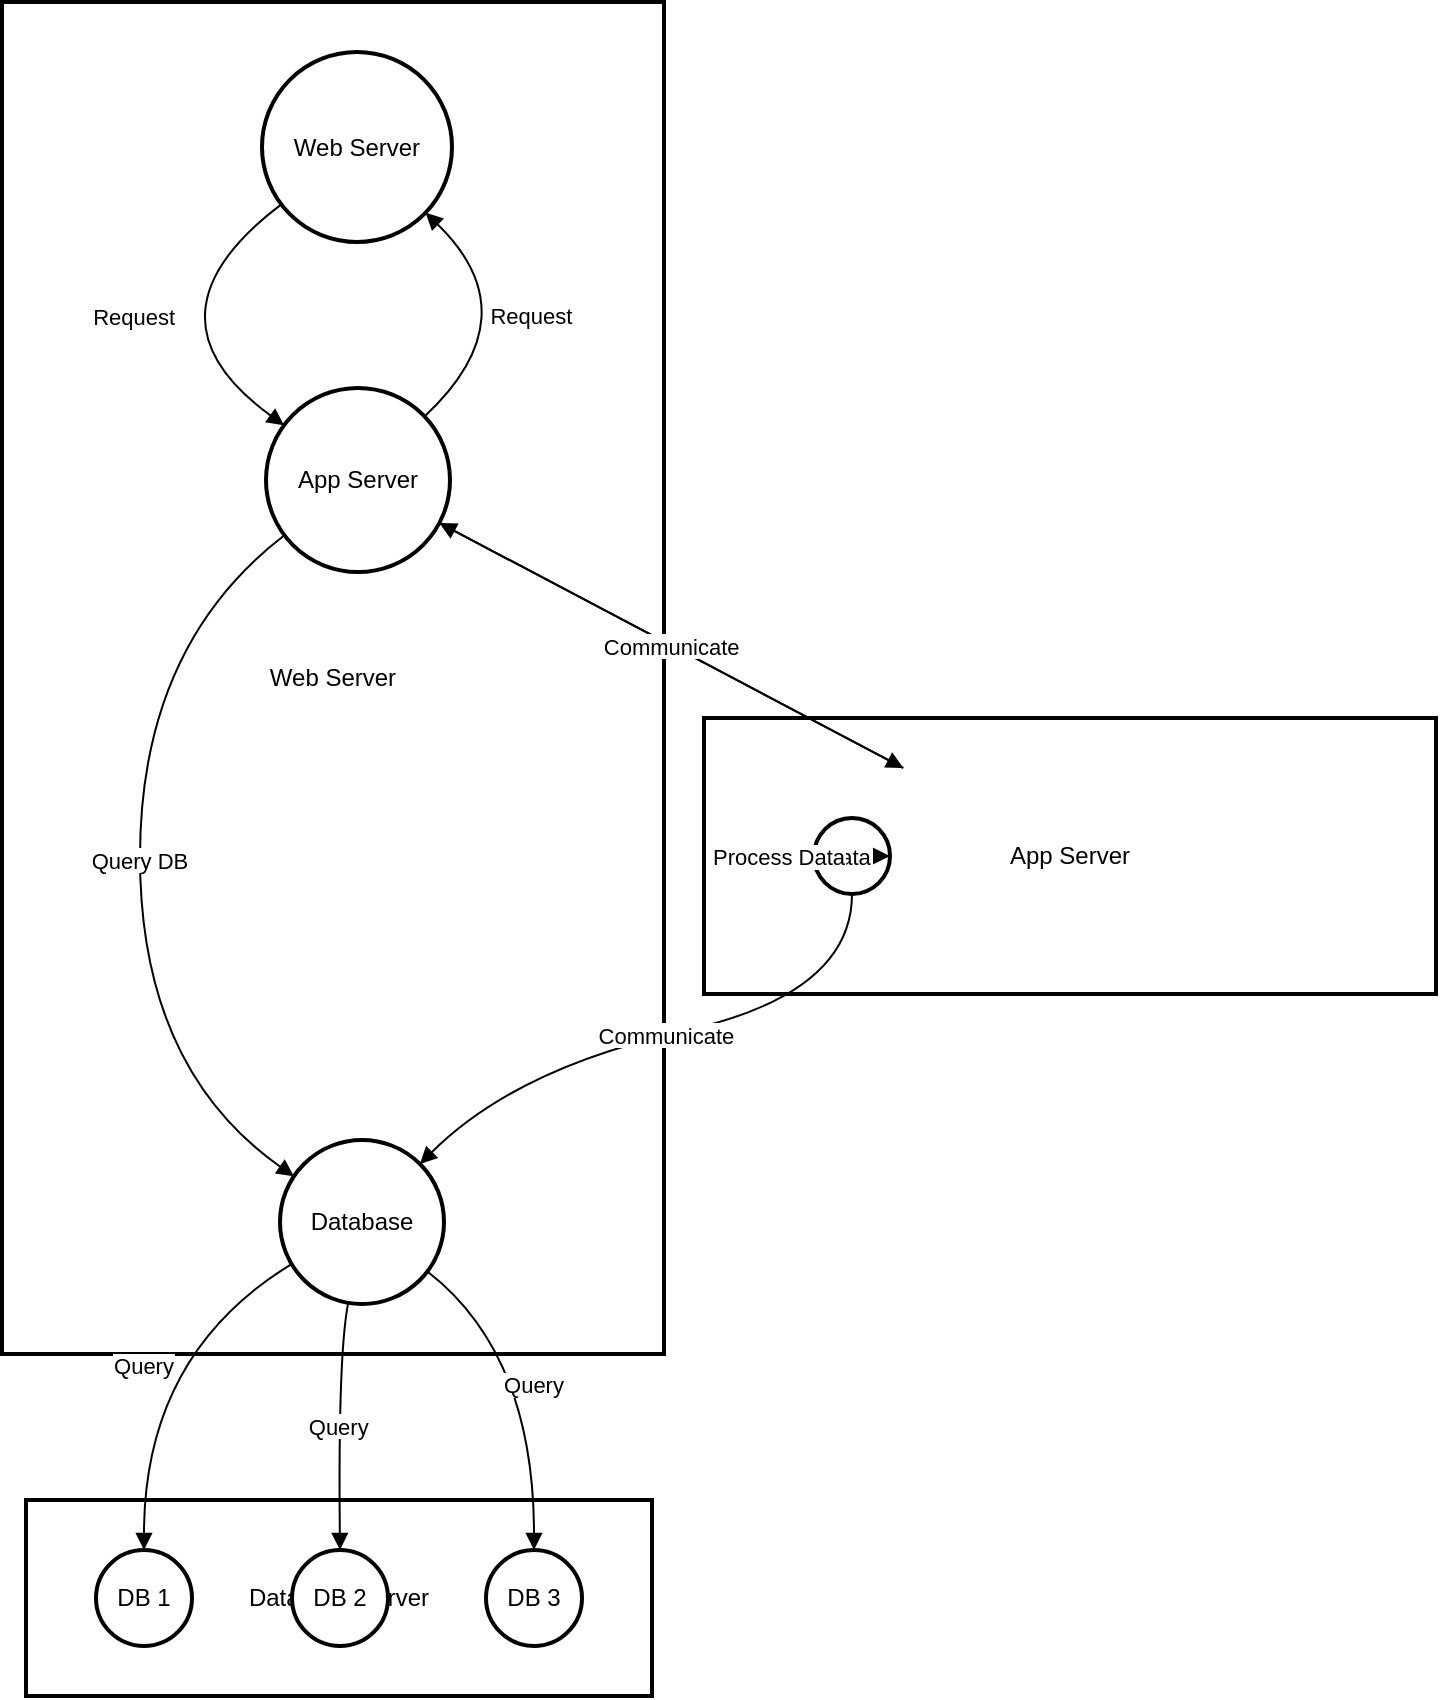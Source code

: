 <mxfile version="25.0.1">
  <diagram name="Page-1" id="4Y_P6vZuUkGtKaATaK-g">
    <mxGraphModel>
      <root>
        <mxCell id="0" />
        <mxCell id="1" parent="0" />
        <mxCell id="2" value="Database Server" style="whiteSpace=wrap;strokeWidth=2;" vertex="1" parent="1">
          <mxGeometry x="20" y="757" width="313" height="98" as="geometry" />
        </mxCell>
        <mxCell id="3" value="Worker" style="whiteSpace=wrap;strokeWidth=2;" vertex="1" parent="1">
          <mxGeometry x="379" y="391" width="326" height="88" as="geometry" />
        </mxCell>
        <mxCell id="4" value="App Server" style="whiteSpace=wrap;strokeWidth=2;" vertex="1" parent="1">
          <mxGeometry x="359" y="366" width="366" height="138" as="geometry" />
        </mxCell>
        <mxCell id="5" value="Web Server" style="whiteSpace=wrap;strokeWidth=2;" vertex="1" parent="1">
          <mxGeometry x="8" y="8" width="331" height="676" as="geometry" />
        </mxCell>
        <mxCell id="6" value="Web Server" style="ellipse;aspect=fixed;strokeWidth=2;whiteSpace=wrap;" vertex="1" parent="1">
          <mxGeometry x="138" y="33" width="95" height="95" as="geometry" />
        </mxCell>
        <mxCell id="7" value="App Server" style="ellipse;aspect=fixed;strokeWidth=2;whiteSpace=wrap;" vertex="1" parent="1">
          <mxGeometry x="140" y="201" width="92" height="92" as="geometry" />
        </mxCell>
        <mxCell id="8" value="Database" style="ellipse;aspect=fixed;strokeWidth=2;whiteSpace=wrap;" vertex="1" parent="1">
          <mxGeometry x="147" y="577" width="82" height="82" as="geometry" />
        </mxCell>
        <mxCell id="9" value="API" style="ellipse;aspect=fixed;strokeWidth=2;whiteSpace=wrap;" vertex="1" parent="1">
          <mxGeometry x="414" y="416" width="38" height="38" as="geometry" />
        </mxCell>
        <mxCell id="10" value="DB 1" style="ellipse;aspect=fixed;strokeWidth=2;whiteSpace=wrap;" vertex="1" parent="1">
          <mxGeometry x="55" y="782" width="48" height="48" as="geometry" />
        </mxCell>
        <mxCell id="11" value="DB 2" style="ellipse;aspect=fixed;strokeWidth=2;whiteSpace=wrap;" vertex="1" parent="1">
          <mxGeometry x="153" y="782" width="48" height="48" as="geometry" />
        </mxCell>
        <mxCell id="12" value="DB 3" style="ellipse;aspect=fixed;strokeWidth=2;whiteSpace=wrap;" vertex="1" parent="1">
          <mxGeometry x="250" y="782" width="48" height="48" as="geometry" />
        </mxCell>
        <mxCell id="13" value="Request" style="curved=1;startArrow=none;endArrow=block;exitX=0;exitY=0.88;entryX=0;entryY=0.13;" edge="1" parent="1" source="6" target="7">
          <mxGeometry relative="1" as="geometry">
            <Array as="points">
              <mxPoint x="74" y="165" />
            </Array>
          </mxGeometry>
        </mxCell>
        <mxCell id="14" value="Query DB" style="curved=1;startArrow=none;endArrow=block;exitX=0;exitY=0.88;entryX=0;entryY=0.16;" edge="1" parent="1" source="7" target="8">
          <mxGeometry relative="1" as="geometry">
            <Array as="points">
              <mxPoint x="77" y="330" />
              <mxPoint x="77" y="541" />
            </Array>
          </mxGeometry>
        </mxCell>
        <mxCell id="15" value="Request" style="curved=1;startArrow=none;endArrow=block;exitX=0.99;exitY=0.03;entryX=1;entryY=0.98;" edge="1" parent="1" source="7" target="6">
          <mxGeometry relative="1" as="geometry">
            <Array as="points">
              <mxPoint x="273" y="165" />
            </Array>
          </mxGeometry>
        </mxCell>
        <mxCell id="16" value="Query" style="curved=1;startArrow=none;endArrow=block;exitX=0;exitY=0.8;entryX=0.49;entryY=0.01;" edge="1" parent="1" source="8" target="10">
          <mxGeometry relative="1" as="geometry">
            <Array as="points">
              <mxPoint x="79" y="684" />
            </Array>
          </mxGeometry>
        </mxCell>
        <mxCell id="17" value="Query" style="curved=1;startArrow=none;endArrow=block;exitX=0.41;exitY=1;entryX=0.49;entryY=0.01;" edge="1" parent="1" source="8" target="11">
          <mxGeometry relative="1" as="geometry">
            <Array as="points">
              <mxPoint x="176" y="684" />
            </Array>
          </mxGeometry>
        </mxCell>
        <mxCell id="18" value="Query" style="curved=1;startArrow=none;endArrow=block;exitX=1;exitY=0.88;entryX=0.5;entryY=0.01;" edge="1" parent="1" source="8" target="12">
          <mxGeometry relative="1" as="geometry">
            <Array as="points">
              <mxPoint x="274" y="684" />
            </Array>
          </mxGeometry>
        </mxCell>
        <mxCell id="19" value="Communicate" style="curved=1;startArrow=none;endArrow=block;exitX=0.49;exitY=1;entryX=1;entryY=0;" edge="1" parent="1" source="9" target="8">
          <mxGeometry relative="1" as="geometry">
            <Array as="points">
              <mxPoint x="433" y="504" />
              <mxPoint x="265" y="541" />
            </Array>
          </mxGeometry>
        </mxCell>
        <mxCell id="20" value="Process Data" style="curved=1;startArrow=none;endArrow=block;" edge="1" parent="1" source="7" target="3">
          <mxGeometry relative="1" as="geometry">
            <Array as="points" />
          </mxGeometry>
        </mxCell>
        <mxCell id="21" value="Fetch Data" style="curved=1;startArrow=none;endArrow=block;" edge="1" parent="1" source="3" target="9">
          <mxGeometry relative="1" as="geometry">
            <Array as="points" />
          </mxGeometry>
        </mxCell>
        <mxCell id="22" value="Process Data" style="curved=1;startArrow=none;endArrow=block;" edge="1" parent="1" source="9" target="3">
          <mxGeometry relative="1" as="geometry">
            <Array as="points" />
          </mxGeometry>
        </mxCell>
        <mxCell id="23" value="Communicate" style="curved=1;startArrow=none;endArrow=block;" edge="1" parent="1" source="3" target="7">
          <mxGeometry relative="1" as="geometry">
            <Array as="points" />
          </mxGeometry>
        </mxCell>
      </root>
    </mxGraphModel>
  </diagram>
</mxfile>
